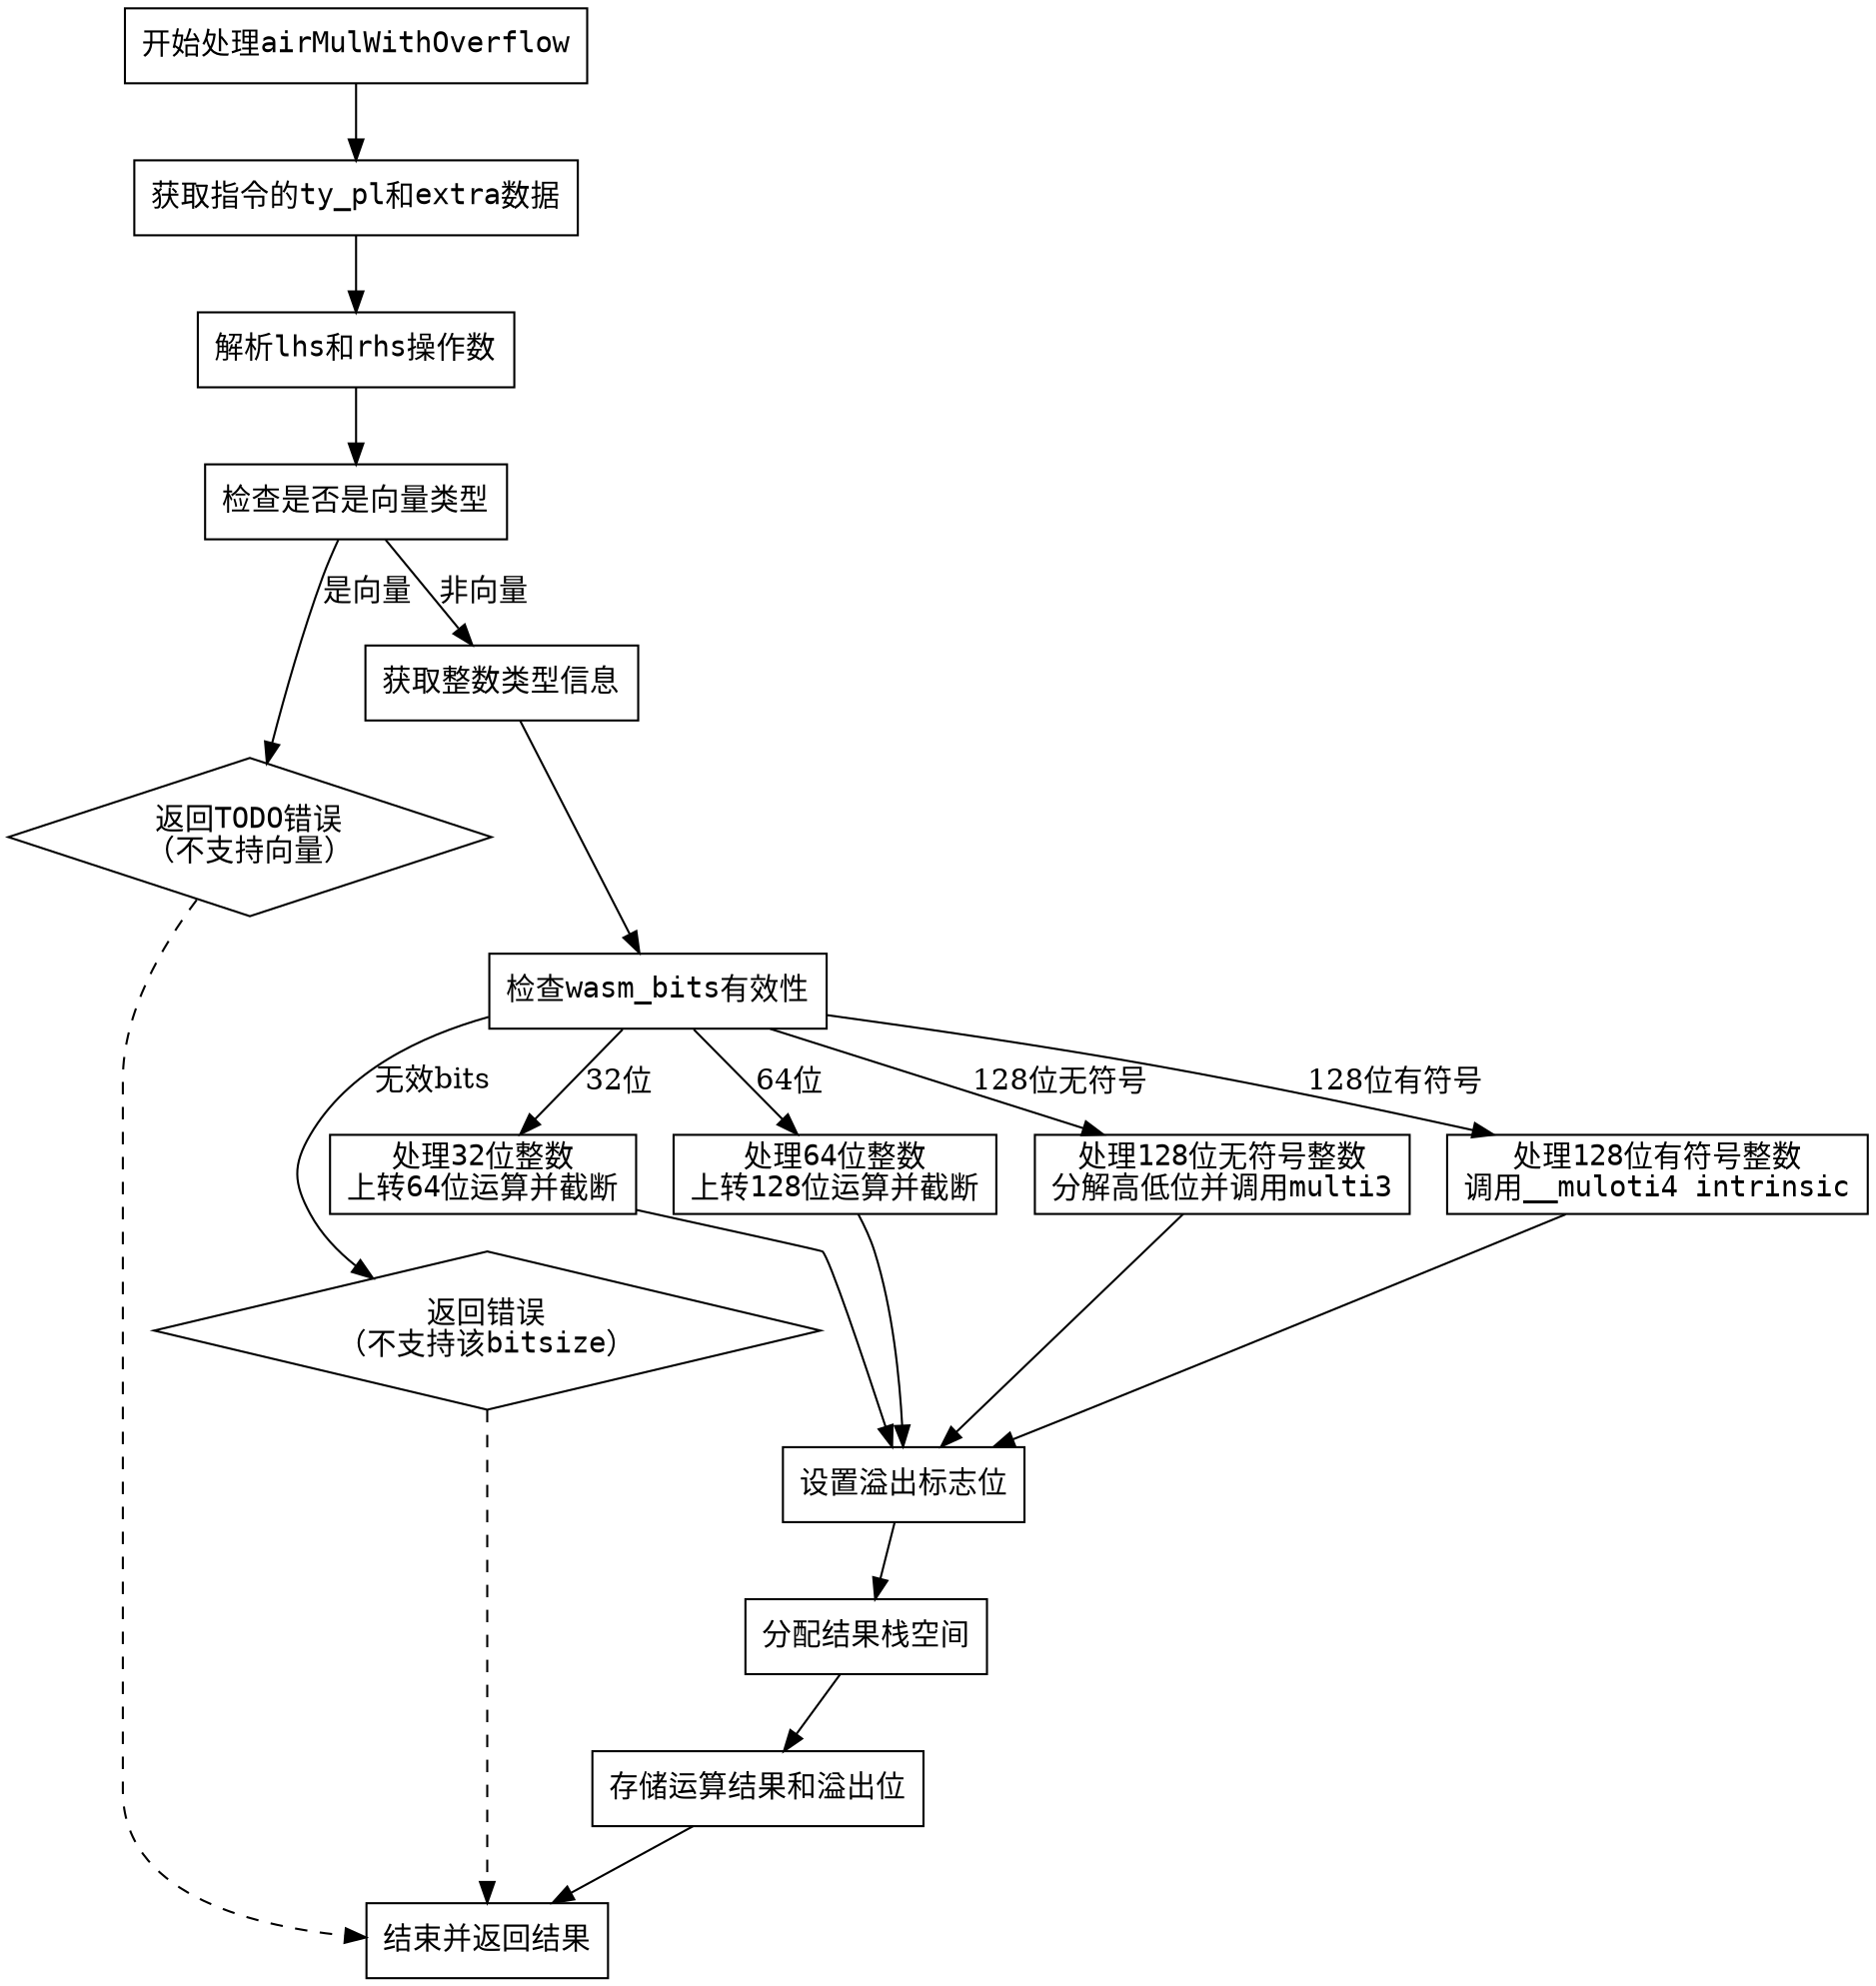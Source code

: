 
digraph airMulWithOverflow {
    node [shape=rectangle, fontname="Courier"];
    start [label="开始处理airMulWithOverflow"];
    get_ty_pl [label="获取指令的ty_pl和extra数据"];
    resolve_operands [label="解析lhs和rhs操作数"];
    check_vector [label="检查是否是向量类型"];
    vector_todo [label="返回TODO错误\n（不支持向量）", shape=diamond];
    get_int_info [label="获取整数类型信息"];
    check_wasm_bits [label="检查wasm_bits有效性"];
    unsupported_bits [label="返回错误\n（不支持该bitsize）", shape=diamond];
    
    handle_32bit [label="处理32位整数\n上转64位运算并截断"];
    handle_64bit [label="处理64位整数\n上转128位运算并截断"];
    handle_128_unsigned [label="处理128位无符号整数\n分解高低位并调用multi3"];
    handle_128_signed [label="处理128位有符号整数\n调用__muloti4 intrinsic"];
    
    common_overflow_check [label="设置溢出标志位"];
    alloc_result [label="分配结果栈空间"];
    store_results [label="存储运算结果和溢出位"];
    finish [label="结束并返回结果"];
    
    start -> get_ty_pl -> resolve_operands -> check_vector;
    check_vector -> vector_todo [label="是向量"];
    check_vector -> get_int_info [label="非向量"];
    get_int_info -> check_wasm_bits;
    
    check_wasm_bits -> unsupported_bits [label="无效bits"];
    check_wasm_bits -> handle_32bit [label="32位"];
    check_wasm_bits -> handle_64bit [label="64位"];
    check_wasm_bits -> handle_128_unsigned [label="128位无符号"];
    check_wasm_bits -> handle_128_signed [label="128位有符号"];
    
    handle_32bit -> common_overflow_check;
    handle_64bit -> common_overflow_check;
    handle_128_unsigned -> common_overflow_check;
    handle_128_signed -> common_overflow_check;
    
    common_overflow_check -> alloc_result -> store_results -> finish;
    
    edge [style=dashed];
    vector_todo -> finish;
    unsupported_bits -> finish;
}
